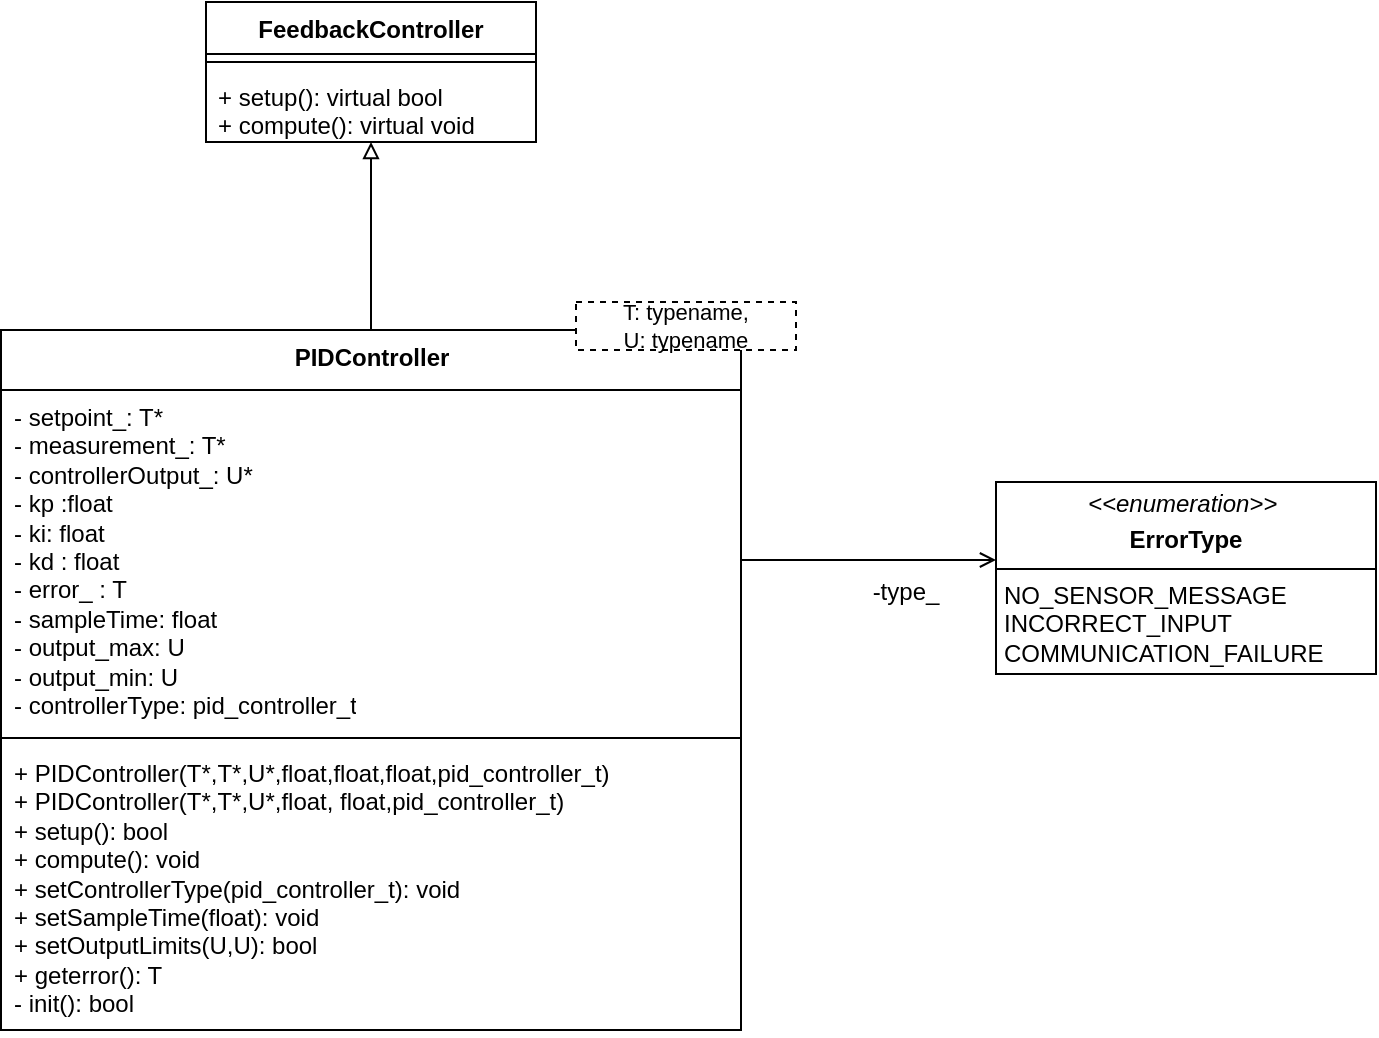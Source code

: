 <mxfile version="24.2.7" type="github">
  <diagram name="Page-1" id="a2CJgCR3ezrheYQTulwA">
    <mxGraphModel dx="474" dy="696" grid="1" gridSize="10" guides="1" tooltips="1" connect="1" arrows="1" fold="1" page="1" pageScale="1" pageWidth="850" pageHeight="1100" math="0" shadow="0">
      <root>
        <mxCell id="0" />
        <mxCell id="1" parent="0" />
        <mxCell id="87vAC8I_Fo4yDDX4ad99-1" value="FeedbackController" style="swimlane;fontStyle=1;align=center;verticalAlign=top;childLayout=stackLayout;horizontal=1;startSize=26;horizontalStack=0;resizeParent=1;resizeParentMax=0;resizeLast=0;collapsible=1;marginBottom=0;whiteSpace=wrap;html=1;" vertex="1" parent="1">
          <mxGeometry x="225" y="200" width="165" height="70" as="geometry" />
        </mxCell>
        <mxCell id="87vAC8I_Fo4yDDX4ad99-2" value="" style="line;strokeWidth=1;fillColor=none;align=left;verticalAlign=middle;spacingTop=-1;spacingLeft=3;spacingRight=3;rotatable=0;labelPosition=right;points=[];portConstraint=eastwest;strokeColor=inherit;" vertex="1" parent="87vAC8I_Fo4yDDX4ad99-1">
          <mxGeometry y="26" width="165" height="8" as="geometry" />
        </mxCell>
        <mxCell id="87vAC8I_Fo4yDDX4ad99-3" value="&lt;div&gt;+ setup(): virtual bool&lt;/div&gt;&lt;div&gt;+ compute(): virtual void&lt;br&gt;&lt;/div&gt;" style="text;strokeColor=none;fillColor=none;align=left;verticalAlign=top;spacingLeft=4;spacingRight=4;overflow=hidden;rotatable=0;points=[[0,0.5],[1,0.5]];portConstraint=eastwest;whiteSpace=wrap;html=1;" vertex="1" parent="87vAC8I_Fo4yDDX4ad99-1">
          <mxGeometry y="34" width="165" height="36" as="geometry" />
        </mxCell>
        <mxCell id="87vAC8I_Fo4yDDX4ad99-4" style="edgeStyle=orthogonalEdgeStyle;rounded=0;orthogonalLoop=1;jettySize=auto;html=1;endArrow=block;endFill=0;" edge="1" parent="1" source="87vAC8I_Fo4yDDX4ad99-5" target="87vAC8I_Fo4yDDX4ad99-1">
          <mxGeometry relative="1" as="geometry">
            <mxPoint x="305" y="270" as="targetPoint" />
          </mxGeometry>
        </mxCell>
        <mxCell id="87vAC8I_Fo4yDDX4ad99-5" value="PIDController" style="swimlane;fontStyle=1;align=center;verticalAlign=top;childLayout=stackLayout;horizontal=1;startSize=30;horizontalStack=0;resizeParent=1;resizeParentMax=0;resizeLast=0;collapsible=1;marginBottom=0;whiteSpace=wrap;html=1;" vertex="1" parent="1">
          <mxGeometry x="122.5" y="364" width="370" height="350" as="geometry" />
        </mxCell>
        <mxCell id="87vAC8I_Fo4yDDX4ad99-6" value="&lt;div&gt;- setpoint_: T*&lt;/div&gt;&lt;div&gt;- measurement_: T*&lt;/div&gt;&lt;div&gt;- controllerOutput_: U*&lt;/div&gt;&lt;div&gt;- kp :float&lt;/div&gt;&lt;div&gt;- ki: float&lt;/div&gt;&lt;div&gt;- kd : float&lt;/div&gt;&lt;div&gt;- error_ : T&lt;/div&gt;&lt;div&gt;- sampleTime: float&lt;/div&gt;&lt;div&gt;- output_max: U&lt;br&gt;&lt;/div&gt;&lt;div&gt;- output_min: U&lt;/div&gt;&lt;div&gt;- controllerType: pid_controller_t&lt;br&gt;&lt;/div&gt;" style="text;strokeColor=none;fillColor=none;align=left;verticalAlign=top;spacingLeft=4;spacingRight=4;overflow=hidden;rotatable=0;points=[[0,0.5],[1,0.5]];portConstraint=eastwest;whiteSpace=wrap;html=1;" vertex="1" parent="87vAC8I_Fo4yDDX4ad99-5">
          <mxGeometry y="30" width="370" height="170" as="geometry" />
        </mxCell>
        <mxCell id="87vAC8I_Fo4yDDX4ad99-7" value="" style="line;strokeWidth=1;fillColor=none;align=left;verticalAlign=middle;spacingTop=-1;spacingLeft=3;spacingRight=3;rotatable=0;labelPosition=right;points=[];portConstraint=eastwest;strokeColor=inherit;" vertex="1" parent="87vAC8I_Fo4yDDX4ad99-5">
          <mxGeometry y="200" width="370" height="8" as="geometry" />
        </mxCell>
        <mxCell id="87vAC8I_Fo4yDDX4ad99-8" value="&lt;div&gt;+ PIDController(T*,T*,U*,float,float,float,pid_controller_t)&lt;/div&gt;&lt;div&gt;+ PIDController(T*,T*,U*,float, float,pid_controller_t)&lt;br&gt;&lt;/div&gt;&lt;div&gt;+ setup(): bool&lt;/div&gt;&lt;div&gt;+ compute(): void&lt;/div&gt;&lt;div&gt;+ setControllerType(pid_controller_t): void&lt;/div&gt;&lt;div&gt;+ setSampleTime(float): void&lt;br&gt;&lt;/div&gt;&lt;div&gt;+ setOutputLimits(U,U): bool&lt;/div&gt;&lt;div&gt;+ geterror(): T&lt;/div&gt;&lt;div&gt;- init(): bool &lt;br&gt;&lt;/div&gt;" style="text;strokeColor=none;fillColor=none;align=left;verticalAlign=top;spacingLeft=4;spacingRight=4;overflow=hidden;rotatable=0;points=[[0,0.5],[1,0.5]];portConstraint=eastwest;whiteSpace=wrap;html=1;" vertex="1" parent="87vAC8I_Fo4yDDX4ad99-5">
          <mxGeometry y="208" width="370" height="142" as="geometry" />
        </mxCell>
        <mxCell id="87vAC8I_Fo4yDDX4ad99-9" value="&lt;div style=&quot;font-size: 11px;&quot;&gt;&lt;font style=&quot;font-size: 11px;&quot;&gt;T: typename,&lt;/font&gt;&lt;/div&gt;&lt;div style=&quot;font-size: 11px;&quot;&gt;&lt;font style=&quot;font-size: 11px;&quot;&gt;U: typename&lt;b&gt;&lt;br&gt;&lt;/b&gt;&lt;/font&gt;&lt;/div&gt;" style="rounded=0;whiteSpace=wrap;html=1;dashed=1;" vertex="1" parent="1">
          <mxGeometry x="410" y="350" width="110" height="24" as="geometry" />
        </mxCell>
        <mxCell id="87vAC8I_Fo4yDDX4ad99-11" style="edgeStyle=orthogonalEdgeStyle;rounded=0;orthogonalLoop=1;jettySize=auto;html=1;endArrow=open;endFill=0;" edge="1" parent="1" source="87vAC8I_Fo4yDDX4ad99-6">
          <mxGeometry relative="1" as="geometry">
            <mxPoint x="620" y="479" as="targetPoint" />
          </mxGeometry>
        </mxCell>
        <mxCell id="87vAC8I_Fo4yDDX4ad99-12" value="-type_" style="text;html=1;align=center;verticalAlign=middle;whiteSpace=wrap;rounded=0;" vertex="1" parent="1">
          <mxGeometry x="530" y="480" width="90" height="30" as="geometry" />
        </mxCell>
        <mxCell id="87vAC8I_Fo4yDDX4ad99-15" value="&lt;p style=&quot;margin:0px;margin-top:4px;text-align:center;&quot;&gt;&lt;i&gt;&amp;lt;&amp;lt;enumeration&amp;gt;&amp;gt;&lt;/i&gt;&lt;b&gt;&amp;nbsp;&lt;/b&gt;&lt;/p&gt;&lt;p style=&quot;margin:0px;margin-top:4px;text-align:center;&quot;&gt;&lt;b&gt;ErrorType&lt;/b&gt;&lt;br&gt;&lt;/p&gt;&lt;hr size=&quot;1&quot; style=&quot;border-style:solid;&quot;&gt;&lt;p style=&quot;margin:0px;margin-left:4px;&quot;&gt;NO_SENSOR_MESSAGE&lt;/p&gt;&lt;p style=&quot;margin:0px;margin-left:4px;&quot;&gt;INCORRECT_INPUT&lt;/p&gt;&lt;p style=&quot;margin:0px;margin-left:4px;&quot;&gt;COMMUNICATION_FAILURE&lt;br&gt;&lt;/p&gt;&lt;hr size=&quot;1&quot; style=&quot;border-style:solid;&quot;&gt;" style="verticalAlign=top;align=left;overflow=fill;html=1;whiteSpace=wrap;" vertex="1" parent="1">
          <mxGeometry x="620" y="440" width="190" height="96" as="geometry" />
        </mxCell>
      </root>
    </mxGraphModel>
  </diagram>
</mxfile>
